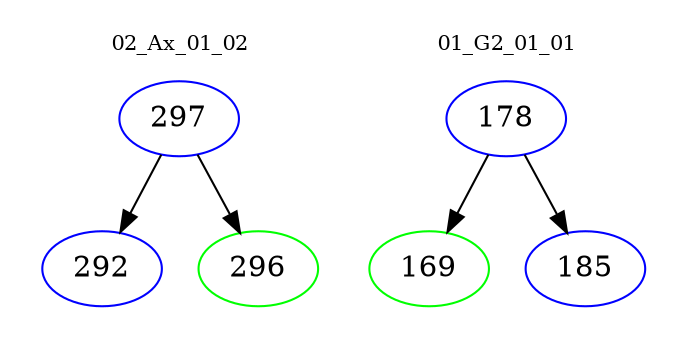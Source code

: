 digraph{
subgraph cluster_0 {
color = white
label = "02_Ax_01_02";
fontsize=10;
T0_297 [label="297", color="blue"]
T0_297 -> T0_292 [color="black"]
T0_292 [label="292", color="blue"]
T0_297 -> T0_296 [color="black"]
T0_296 [label="296", color="green"]
}
subgraph cluster_1 {
color = white
label = "01_G2_01_01";
fontsize=10;
T1_178 [label="178", color="blue"]
T1_178 -> T1_169 [color="black"]
T1_169 [label="169", color="green"]
T1_178 -> T1_185 [color="black"]
T1_185 [label="185", color="blue"]
}
}
